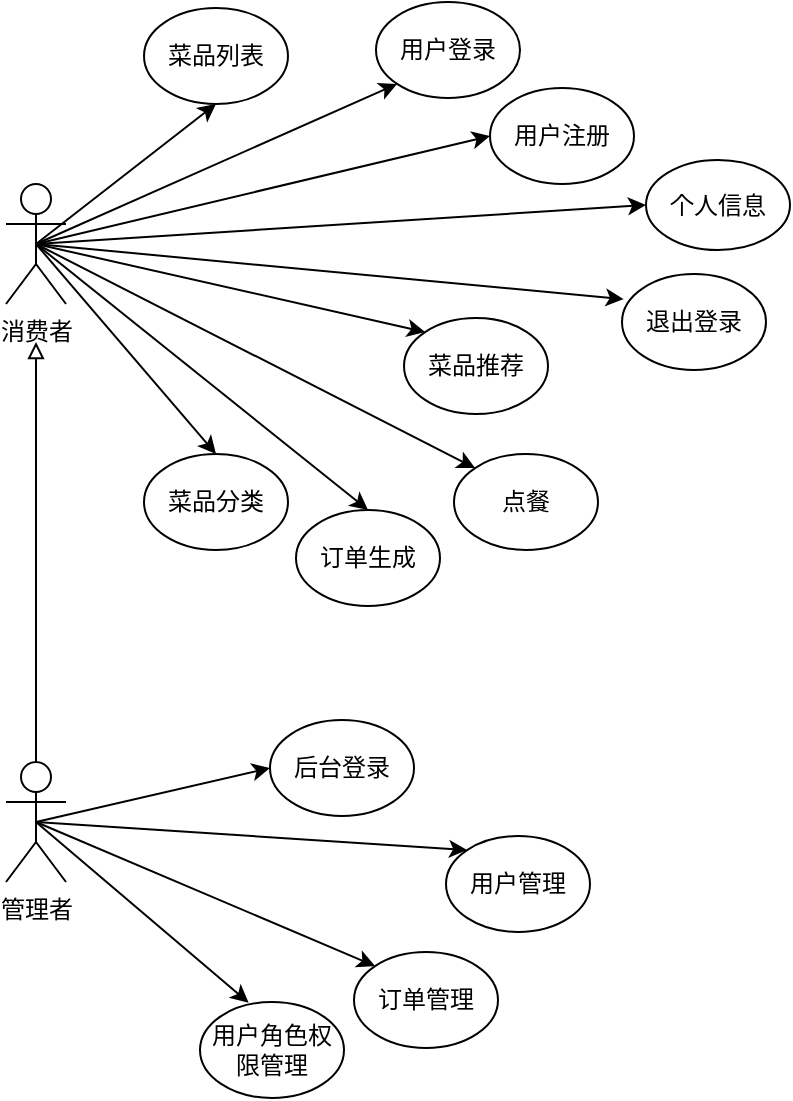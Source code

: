 <mxfile version="21.3.2" type="github">
  <diagram name="第 1 页" id="3lclKxbu_5-sdgzdfqV3">
    <mxGraphModel dx="1410" dy="730" grid="0" gridSize="10" guides="1" tooltips="1" connect="1" arrows="1" fold="1" page="1" pageScale="1" pageWidth="827" pageHeight="1169" math="0" shadow="0">
      <root>
        <mxCell id="0" />
        <mxCell id="1" parent="0" />
        <mxCell id="lORm39BJAe9yXl-n91hZ-1" value="消费者" style="shape=umlActor;verticalLabelPosition=bottom;verticalAlign=top;html=1;outlineConnect=0;" vertex="1" parent="1">
          <mxGeometry x="237" y="191" width="30" height="60" as="geometry" />
        </mxCell>
        <mxCell id="lORm39BJAe9yXl-n91hZ-2" value="管理者" style="shape=umlActor;verticalLabelPosition=bottom;verticalAlign=top;html=1;outlineConnect=0;" vertex="1" parent="1">
          <mxGeometry x="237" y="480" width="30" height="60" as="geometry" />
        </mxCell>
        <mxCell id="lORm39BJAe9yXl-n91hZ-7" value="" style="endArrow=none;html=1;rounded=0;startArrow=block;startFill=0;entryX=0.5;entryY=0;entryDx=0;entryDy=0;entryPerimeter=0;" edge="1" parent="1" target="lORm39BJAe9yXl-n91hZ-2">
          <mxGeometry width="50" height="50" relative="1" as="geometry">
            <mxPoint x="252" y="270" as="sourcePoint" />
            <mxPoint x="454" y="357" as="targetPoint" />
          </mxGeometry>
        </mxCell>
        <mxCell id="lORm39BJAe9yXl-n91hZ-8" value="用户登录" style="ellipse;whiteSpace=wrap;html=1;" vertex="1" parent="1">
          <mxGeometry x="422" y="100" width="72" height="48" as="geometry" />
        </mxCell>
        <mxCell id="lORm39BJAe9yXl-n91hZ-9" value="用户注册" style="ellipse;whiteSpace=wrap;html=1;" vertex="1" parent="1">
          <mxGeometry x="479" y="143" width="72" height="48" as="geometry" />
        </mxCell>
        <mxCell id="lORm39BJAe9yXl-n91hZ-10" value="个人信息" style="ellipse;whiteSpace=wrap;html=1;" vertex="1" parent="1">
          <mxGeometry x="557" y="179" width="72" height="45" as="geometry" />
        </mxCell>
        <mxCell id="lORm39BJAe9yXl-n91hZ-11" value="退出登录" style="ellipse;whiteSpace=wrap;html=1;" vertex="1" parent="1">
          <mxGeometry x="545" y="236" width="72" height="48" as="geometry" />
        </mxCell>
        <mxCell id="lORm39BJAe9yXl-n91hZ-12" value="菜品推荐" style="ellipse;whiteSpace=wrap;html=1;" vertex="1" parent="1">
          <mxGeometry x="436" y="258" width="72" height="48" as="geometry" />
        </mxCell>
        <mxCell id="lORm39BJAe9yXl-n91hZ-13" value="点餐" style="ellipse;whiteSpace=wrap;html=1;" vertex="1" parent="1">
          <mxGeometry x="461" y="326" width="72" height="48" as="geometry" />
        </mxCell>
        <mxCell id="lORm39BJAe9yXl-n91hZ-14" value="订单生成" style="ellipse;whiteSpace=wrap;html=1;" vertex="1" parent="1">
          <mxGeometry x="382" y="354" width="72" height="48" as="geometry" />
        </mxCell>
        <mxCell id="lORm39BJAe9yXl-n91hZ-15" value="菜品分类" style="ellipse;whiteSpace=wrap;html=1;" vertex="1" parent="1">
          <mxGeometry x="306" y="326" width="72" height="48" as="geometry" />
        </mxCell>
        <mxCell id="lORm39BJAe9yXl-n91hZ-16" value="菜品列表" style="ellipse;whiteSpace=wrap;html=1;" vertex="1" parent="1">
          <mxGeometry x="306" y="103" width="72" height="48" as="geometry" />
        </mxCell>
        <mxCell id="lORm39BJAe9yXl-n91hZ-18" value="" style="endArrow=classic;html=1;rounded=0;exitX=0.5;exitY=0.5;exitDx=0;exitDy=0;exitPerimeter=0;entryX=0.5;entryY=1;entryDx=0;entryDy=0;" edge="1" parent="1" source="lORm39BJAe9yXl-n91hZ-1" target="lORm39BJAe9yXl-n91hZ-16">
          <mxGeometry width="50" height="50" relative="1" as="geometry">
            <mxPoint x="387" y="354" as="sourcePoint" />
            <mxPoint x="437" y="304" as="targetPoint" />
          </mxGeometry>
        </mxCell>
        <mxCell id="lORm39BJAe9yXl-n91hZ-19" value="" style="endArrow=classic;html=1;rounded=0;exitX=0.5;exitY=0.5;exitDx=0;exitDy=0;exitPerimeter=0;entryX=0;entryY=1;entryDx=0;entryDy=0;" edge="1" parent="1" source="lORm39BJAe9yXl-n91hZ-1" target="lORm39BJAe9yXl-n91hZ-8">
          <mxGeometry width="50" height="50" relative="1" as="geometry">
            <mxPoint x="262" y="231" as="sourcePoint" />
            <mxPoint x="352" y="161" as="targetPoint" />
          </mxGeometry>
        </mxCell>
        <mxCell id="lORm39BJAe9yXl-n91hZ-20" value="" style="endArrow=classic;html=1;rounded=0;exitX=0.5;exitY=0.5;exitDx=0;exitDy=0;exitPerimeter=0;entryX=0;entryY=0.5;entryDx=0;entryDy=0;" edge="1" parent="1" source="lORm39BJAe9yXl-n91hZ-1" target="lORm39BJAe9yXl-n91hZ-9">
          <mxGeometry width="50" height="50" relative="1" as="geometry">
            <mxPoint x="272" y="241" as="sourcePoint" />
            <mxPoint x="362" y="171" as="targetPoint" />
          </mxGeometry>
        </mxCell>
        <mxCell id="lORm39BJAe9yXl-n91hZ-21" value="" style="endArrow=classic;html=1;rounded=0;exitX=0.5;exitY=0.5;exitDx=0;exitDy=0;exitPerimeter=0;entryX=0;entryY=0.5;entryDx=0;entryDy=0;" edge="1" parent="1" source="lORm39BJAe9yXl-n91hZ-1" target="lORm39BJAe9yXl-n91hZ-10">
          <mxGeometry width="50" height="50" relative="1" as="geometry">
            <mxPoint x="282" y="251" as="sourcePoint" />
            <mxPoint x="372" y="181" as="targetPoint" />
          </mxGeometry>
        </mxCell>
        <mxCell id="lORm39BJAe9yXl-n91hZ-22" value="" style="endArrow=classic;html=1;rounded=0;exitX=0.5;exitY=0.5;exitDx=0;exitDy=0;exitPerimeter=0;entryX=0.012;entryY=0.262;entryDx=0;entryDy=0;entryPerimeter=0;" edge="1" parent="1" source="lORm39BJAe9yXl-n91hZ-1" target="lORm39BJAe9yXl-n91hZ-11">
          <mxGeometry width="50" height="50" relative="1" as="geometry">
            <mxPoint x="292" y="261" as="sourcePoint" />
            <mxPoint x="382" y="191" as="targetPoint" />
          </mxGeometry>
        </mxCell>
        <mxCell id="lORm39BJAe9yXl-n91hZ-23" value="" style="endArrow=classic;html=1;rounded=0;exitX=0.5;exitY=0.5;exitDx=0;exitDy=0;exitPerimeter=0;entryX=0;entryY=0;entryDx=0;entryDy=0;" edge="1" parent="1" source="lORm39BJAe9yXl-n91hZ-1" target="lORm39BJAe9yXl-n91hZ-12">
          <mxGeometry width="50" height="50" relative="1" as="geometry">
            <mxPoint x="302" y="271" as="sourcePoint" />
            <mxPoint x="392" y="201" as="targetPoint" />
          </mxGeometry>
        </mxCell>
        <mxCell id="lORm39BJAe9yXl-n91hZ-24" value="" style="endArrow=classic;html=1;rounded=0;exitX=0.5;exitY=0.5;exitDx=0;exitDy=0;exitPerimeter=0;entryX=0;entryY=0;entryDx=0;entryDy=0;" edge="1" parent="1" source="lORm39BJAe9yXl-n91hZ-1" target="lORm39BJAe9yXl-n91hZ-13">
          <mxGeometry width="50" height="50" relative="1" as="geometry">
            <mxPoint x="312" y="281" as="sourcePoint" />
            <mxPoint x="402" y="211" as="targetPoint" />
          </mxGeometry>
        </mxCell>
        <mxCell id="lORm39BJAe9yXl-n91hZ-25" value="" style="endArrow=classic;html=1;rounded=0;exitX=0.5;exitY=0.5;exitDx=0;exitDy=0;exitPerimeter=0;entryX=0.5;entryY=0;entryDx=0;entryDy=0;" edge="1" parent="1" source="lORm39BJAe9yXl-n91hZ-1" target="lORm39BJAe9yXl-n91hZ-14">
          <mxGeometry width="50" height="50" relative="1" as="geometry">
            <mxPoint x="322" y="291" as="sourcePoint" />
            <mxPoint x="412" y="221" as="targetPoint" />
          </mxGeometry>
        </mxCell>
        <mxCell id="lORm39BJAe9yXl-n91hZ-26" value="" style="endArrow=classic;html=1;rounded=0;exitX=0.5;exitY=0.5;exitDx=0;exitDy=0;exitPerimeter=0;entryX=0.5;entryY=0;entryDx=0;entryDy=0;" edge="1" parent="1" source="lORm39BJAe9yXl-n91hZ-1" target="lORm39BJAe9yXl-n91hZ-15">
          <mxGeometry width="50" height="50" relative="1" as="geometry">
            <mxPoint x="332" y="301" as="sourcePoint" />
            <mxPoint x="422" y="231" as="targetPoint" />
          </mxGeometry>
        </mxCell>
        <mxCell id="lORm39BJAe9yXl-n91hZ-27" value="后台登录" style="ellipse;whiteSpace=wrap;html=1;" vertex="1" parent="1">
          <mxGeometry x="369" y="459" width="72" height="48" as="geometry" />
        </mxCell>
        <mxCell id="lORm39BJAe9yXl-n91hZ-28" value="用户管理" style="ellipse;whiteSpace=wrap;html=1;" vertex="1" parent="1">
          <mxGeometry x="457" y="517" width="72" height="48" as="geometry" />
        </mxCell>
        <mxCell id="lORm39BJAe9yXl-n91hZ-29" value="订单管理" style="ellipse;whiteSpace=wrap;html=1;" vertex="1" parent="1">
          <mxGeometry x="411" y="575" width="72" height="48" as="geometry" />
        </mxCell>
        <mxCell id="lORm39BJAe9yXl-n91hZ-30" value="用户角色权限管理" style="ellipse;whiteSpace=wrap;html=1;" vertex="1" parent="1">
          <mxGeometry x="334" y="600" width="72" height="48" as="geometry" />
        </mxCell>
        <mxCell id="lORm39BJAe9yXl-n91hZ-32" value="" style="endArrow=classic;html=1;rounded=0;exitX=0.5;exitY=0.5;exitDx=0;exitDy=0;exitPerimeter=0;entryX=0;entryY=0.5;entryDx=0;entryDy=0;" edge="1" parent="1" source="lORm39BJAe9yXl-n91hZ-2" target="lORm39BJAe9yXl-n91hZ-27">
          <mxGeometry width="50" height="50" relative="1" as="geometry">
            <mxPoint x="263" y="470" as="sourcePoint" />
            <mxPoint x="313" y="420" as="targetPoint" />
          </mxGeometry>
        </mxCell>
        <mxCell id="lORm39BJAe9yXl-n91hZ-35" value="" style="endArrow=classic;html=1;rounded=0;exitX=0.5;exitY=0.5;exitDx=0;exitDy=0;exitPerimeter=0;entryX=0;entryY=0;entryDx=0;entryDy=0;" edge="1" parent="1" source="lORm39BJAe9yXl-n91hZ-2" target="lORm39BJAe9yXl-n91hZ-28">
          <mxGeometry width="50" height="50" relative="1" as="geometry">
            <mxPoint x="262" y="520" as="sourcePoint" />
            <mxPoint x="379" y="493" as="targetPoint" />
          </mxGeometry>
        </mxCell>
        <mxCell id="lORm39BJAe9yXl-n91hZ-36" value="" style="endArrow=classic;html=1;rounded=0;exitX=0.5;exitY=0.5;exitDx=0;exitDy=0;exitPerimeter=0;entryX=0;entryY=0;entryDx=0;entryDy=0;" edge="1" parent="1" source="lORm39BJAe9yXl-n91hZ-2" target="lORm39BJAe9yXl-n91hZ-29">
          <mxGeometry width="50" height="50" relative="1" as="geometry">
            <mxPoint x="272" y="530" as="sourcePoint" />
            <mxPoint x="389" y="503" as="targetPoint" />
          </mxGeometry>
        </mxCell>
        <mxCell id="lORm39BJAe9yXl-n91hZ-37" value="" style="endArrow=classic;html=1;rounded=0;exitX=0.5;exitY=0.5;exitDx=0;exitDy=0;exitPerimeter=0;entryX=0.338;entryY=0.007;entryDx=0;entryDy=0;entryPerimeter=0;" edge="1" parent="1" source="lORm39BJAe9yXl-n91hZ-2" target="lORm39BJAe9yXl-n91hZ-30">
          <mxGeometry width="50" height="50" relative="1" as="geometry">
            <mxPoint x="282" y="540" as="sourcePoint" />
            <mxPoint x="399" y="513" as="targetPoint" />
          </mxGeometry>
        </mxCell>
      </root>
    </mxGraphModel>
  </diagram>
</mxfile>
